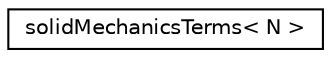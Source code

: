 digraph "Graphical Class Hierarchy"
{
 // LATEX_PDF_SIZE
  edge [fontname="Helvetica",fontsize="10",labelfontname="Helvetica",labelfontsize="10"];
  node [fontname="Helvetica",fontsize="10",shape=record];
  rankdir="LR";
  Node0 [label="solidMechanicsTerms\< N \>",height=0.2,width=0.4,color="black", fillcolor="white", style="filled",URL="$structsolid_mechanics_terms.html",tooltip="Structure to store solid mechanics terms used to compute strain energy density functions."];
}
